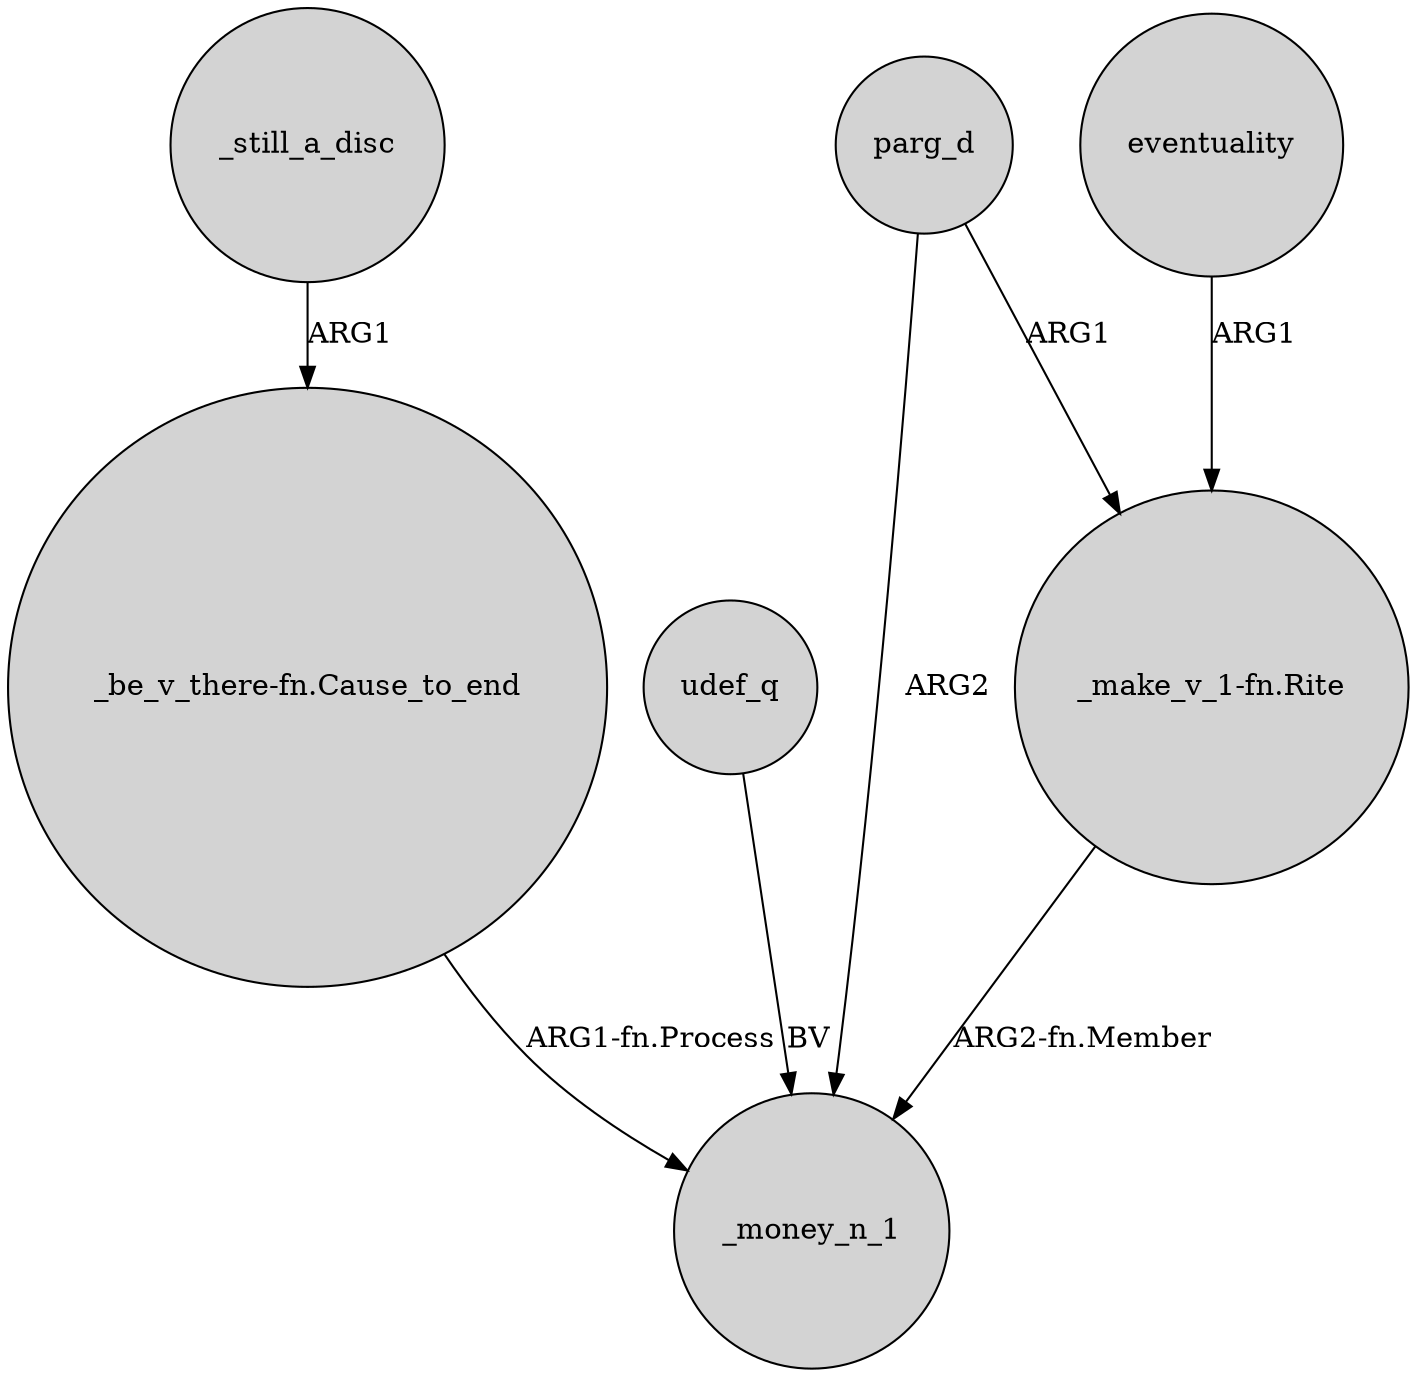digraph {
	node [shape=circle style=filled]
	_still_a_disc -> "_be_v_there-fn.Cause_to_end" [label=ARG1]
	udef_q -> _money_n_1 [label=BV]
	parg_d -> "_make_v_1-fn.Rite" [label=ARG1]
	parg_d -> _money_n_1 [label=ARG2]
	"_make_v_1-fn.Rite" -> _money_n_1 [label="ARG2-fn.Member"]
	"_be_v_there-fn.Cause_to_end" -> _money_n_1 [label="ARG1-fn.Process"]
	eventuality -> "_make_v_1-fn.Rite" [label=ARG1]
}
